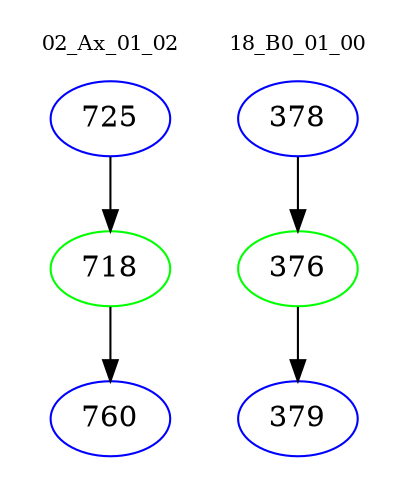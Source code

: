 digraph{
subgraph cluster_0 {
color = white
label = "02_Ax_01_02";
fontsize=10;
T0_725 [label="725", color="blue"]
T0_725 -> T0_718 [color="black"]
T0_718 [label="718", color="green"]
T0_718 -> T0_760 [color="black"]
T0_760 [label="760", color="blue"]
}
subgraph cluster_1 {
color = white
label = "18_B0_01_00";
fontsize=10;
T1_378 [label="378", color="blue"]
T1_378 -> T1_376 [color="black"]
T1_376 [label="376", color="green"]
T1_376 -> T1_379 [color="black"]
T1_379 [label="379", color="blue"]
}
}
